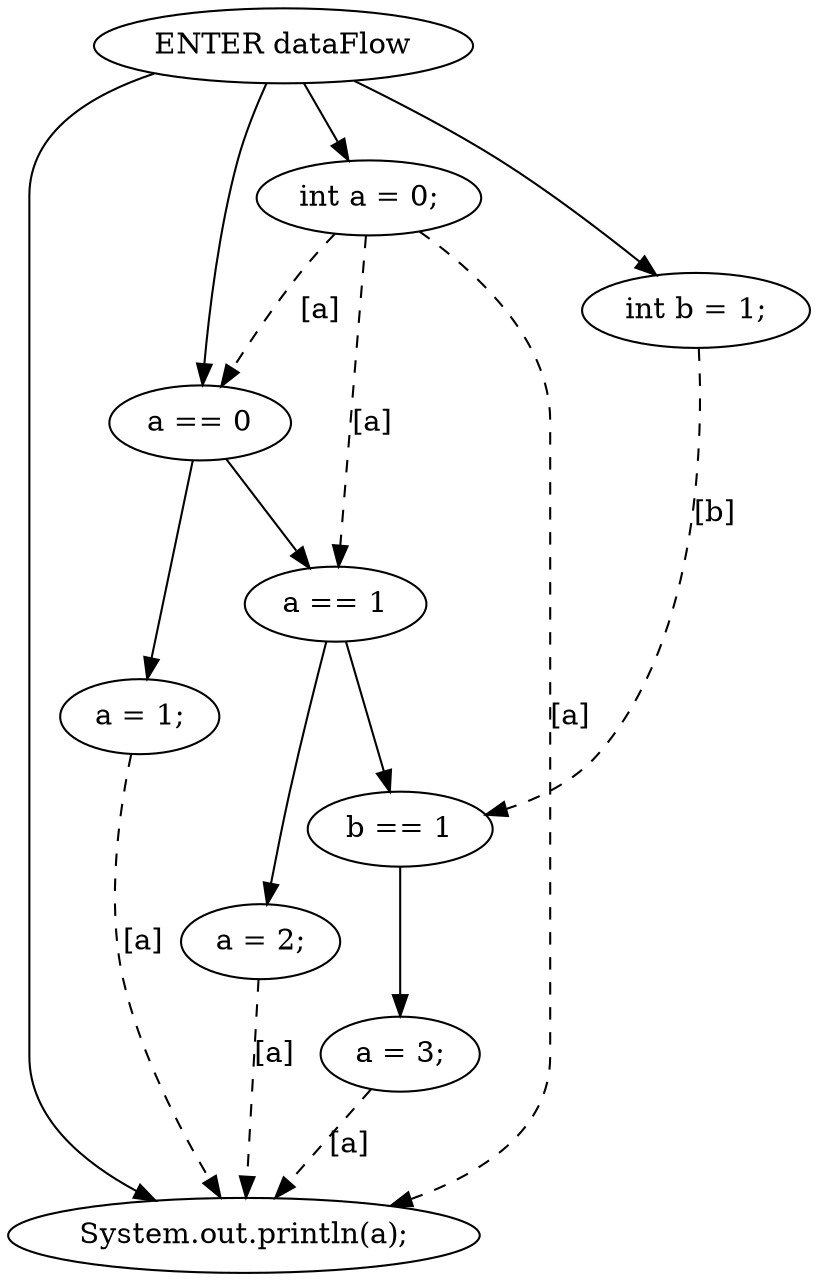 digraph G {
  0 [ label="ENTER dataFlow" ];
  2 [ label="int a = 0;" ];
  3 [ label="int b = 1;" ];
  4 [ label="a == 0" ];
  5 [ label="a = 1;" ];
  6 [ label="a == 1" ];
  7 [ label="a = 2;" ];
  8 [ label="b == 1" ];
  9 [ label="a = 3;" ];
  10 [ label="System.out.println(a);" ];
  2 -> 4 [ style="dashed" label="[a]" ];
  2 -> 6 [ style="dashed" label="[a]" ];
  3 -> 8 [ style="dashed" label="[b]" ];
  2 -> 10 [ style="dashed" label="[a]" ];
  9 -> 10 [ style="dashed" label="[a]" ];
  7 -> 10 [ style="dashed" label="[a]" ];
  5 -> 10 [ style="dashed" label="[a]" ];
  0 -> 2 [ ];
  0 -> 3 [ ];
  0 -> 4 [ ];
  0 -> 10 [ ];
  4 -> 5 [ ];
  4 -> 6 [ ];
  6 -> 7 [ ];
  6 -> 8 [ ];
  8 -> 9 [ ];
}
